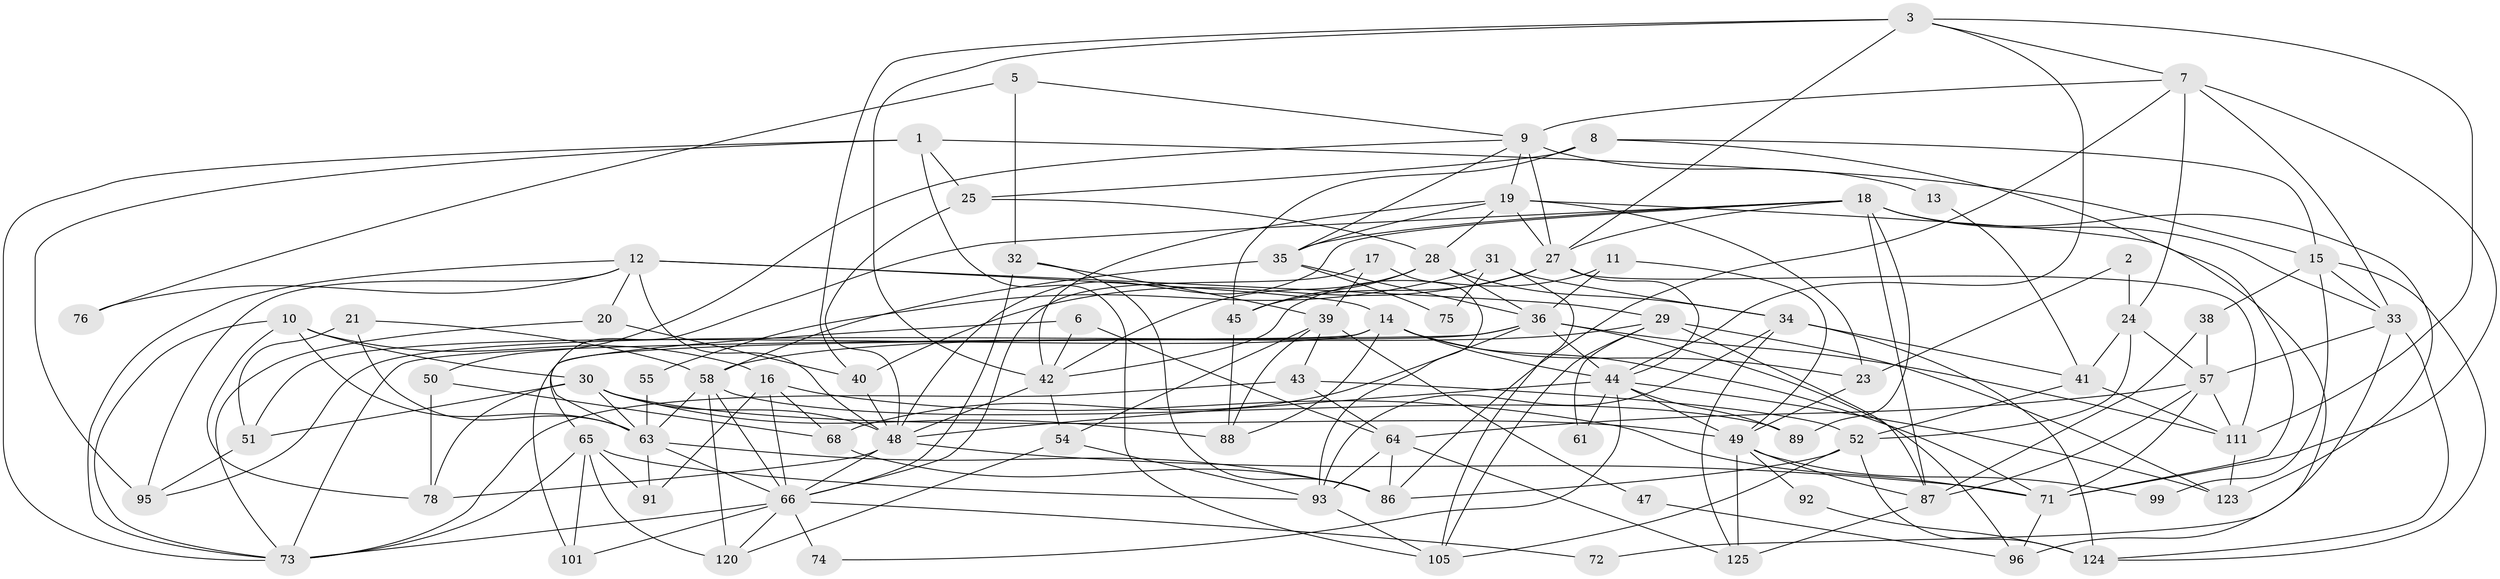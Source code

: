 // original degree distribution, {5: 0.1984126984126984, 2: 0.1349206349206349, 6: 0.1111111111111111, 3: 0.2777777777777778, 4: 0.23809523809523808, 8: 0.007936507936507936, 7: 0.031746031746031744}
// Generated by graph-tools (version 1.1) at 2025/41/03/06/25 10:41:52]
// undirected, 81 vertices, 201 edges
graph export_dot {
graph [start="1"]
  node [color=gray90,style=filled];
  1;
  2;
  3 [super="+4"];
  5;
  6 [super="+26"];
  7;
  8;
  9 [super="+106"];
  10 [super="+67"];
  11;
  12 [super="+81"];
  13;
  14 [super="+46"];
  15 [super="+22"];
  16 [super="+80"];
  17;
  18 [super="+83"];
  19 [super="+69"];
  20;
  21;
  23 [super="+121"];
  24;
  25 [super="+119"];
  27 [super="+107"];
  28 [super="+85"];
  29 [super="+59"];
  30 [super="+110"];
  31;
  32;
  33 [super="+117"];
  34 [super="+37"];
  35 [super="+94"];
  36 [super="+53"];
  38;
  39;
  40 [super="+116"];
  41 [super="+97"];
  42 [super="+115"];
  43 [super="+90"];
  44 [super="+62"];
  45 [super="+56"];
  47;
  48 [super="+84"];
  49 [super="+82"];
  50;
  51 [super="+103"];
  52 [super="+79"];
  54 [super="+60"];
  55;
  57 [super="+122"];
  58 [super="+108"];
  61;
  63 [super="+77"];
  64 [super="+126"];
  65 [super="+70"];
  66 [super="+98"];
  68 [super="+104"];
  71 [super="+114"];
  72;
  73 [super="+100"];
  74;
  75;
  76;
  78;
  86 [super="+112"];
  87 [super="+102"];
  88;
  89;
  91;
  92;
  93;
  95;
  96 [super="+113"];
  99;
  101;
  105 [super="+109"];
  111 [super="+118"];
  120;
  123;
  124;
  125;
  1 -- 25;
  1 -- 95;
  1 -- 73;
  1 -- 105;
  1 -- 15;
  2 -- 24;
  2 -- 23;
  3 -- 7;
  3 -- 111;
  3 -- 27;
  3 -- 44;
  3 -- 40;
  3 -- 42;
  5 -- 9;
  5 -- 32;
  5 -- 76;
  6 -- 65;
  6 -- 64;
  6 -- 42;
  7 -- 33;
  7 -- 71;
  7 -- 24;
  7 -- 86;
  7 -- 9;
  8 -- 15;
  8 -- 45;
  8 -- 71;
  8 -- 25;
  9 -- 50;
  9 -- 35;
  9 -- 13;
  9 -- 27 [weight=2];
  9 -- 19;
  10 -- 30;
  10 -- 63;
  10 -- 16;
  10 -- 78;
  10 -- 73;
  11 -- 42;
  11 -- 49;
  11 -- 36;
  12 -- 29 [weight=2];
  12 -- 95;
  12 -- 73;
  12 -- 48;
  12 -- 20;
  12 -- 14;
  12 -- 76;
  13 -- 41;
  14 -- 101;
  14 -- 71;
  14 -- 51;
  14 -- 23;
  14 -- 88;
  14 -- 44;
  15 -- 124;
  15 -- 99;
  15 -- 33;
  15 -- 38;
  16 -- 68;
  16 -- 91;
  16 -- 71 [weight=2];
  16 -- 66;
  17 -- 66;
  17 -- 93;
  17 -- 39;
  18 -- 33;
  18 -- 48;
  18 -- 89;
  18 -- 123;
  18 -- 27;
  18 -- 35;
  18 -- 63;
  18 -- 87;
  19 -- 27;
  19 -- 42;
  19 -- 96;
  19 -- 23;
  19 -- 28;
  19 -- 35;
  20 -- 73;
  20 -- 40;
  21 -- 63;
  21 -- 51;
  21 -- 58;
  23 -- 49;
  24 -- 52;
  24 -- 57;
  24 -- 41;
  25 -- 28;
  25 -- 48;
  27 -- 40;
  27 -- 111;
  27 -- 45;
  27 -- 44;
  28 -- 34;
  28 -- 36;
  28 -- 42;
  28 -- 45;
  29 -- 123;
  29 -- 87;
  29 -- 105;
  29 -- 58;
  29 -- 61;
  30 -- 78;
  30 -- 63;
  30 -- 48;
  30 -- 88;
  30 -- 49;
  30 -- 51;
  31 -- 105;
  31 -- 55;
  31 -- 75;
  31 -- 34;
  32 -- 39;
  32 -- 66;
  32 -- 86;
  33 -- 72;
  33 -- 57;
  33 -- 124;
  34 -- 41;
  34 -- 125;
  34 -- 124;
  34 -- 93;
  35 -- 75;
  35 -- 58;
  35 -- 36;
  36 -- 111;
  36 -- 68;
  36 -- 96;
  36 -- 73;
  36 -- 44;
  36 -- 95;
  38 -- 87;
  38 -- 57;
  39 -- 88;
  39 -- 43;
  39 -- 47;
  39 -- 54;
  40 -- 48;
  41 -- 52;
  41 -- 111;
  42 -- 54;
  42 -- 48;
  43 -- 64;
  43 -- 73;
  43 -- 52;
  44 -- 61;
  44 -- 89;
  44 -- 49;
  44 -- 123;
  44 -- 74;
  44 -- 48;
  45 -- 88;
  47 -- 96;
  48 -- 71;
  48 -- 66;
  48 -- 78;
  49 -- 99;
  49 -- 125;
  49 -- 92;
  49 -- 87;
  50 -- 78;
  50 -- 68 [weight=2];
  51 -- 95;
  52 -- 124;
  52 -- 105;
  52 -- 86;
  54 -- 120;
  54 -- 93;
  55 -- 63;
  57 -- 64;
  57 -- 87;
  57 -- 111 [weight=2];
  57 -- 71;
  58 -- 89;
  58 -- 120;
  58 -- 66;
  58 -- 63;
  63 -- 66;
  63 -- 91;
  63 -- 86;
  64 -- 125;
  64 -- 93;
  64 -- 86;
  65 -- 91;
  65 -- 93;
  65 -- 120;
  65 -- 73;
  65 -- 101;
  66 -- 120;
  66 -- 72;
  66 -- 74;
  66 -- 101;
  66 -- 73;
  68 -- 86;
  71 -- 96;
  87 -- 125;
  92 -- 124;
  93 -- 105;
  111 -- 123;
}
